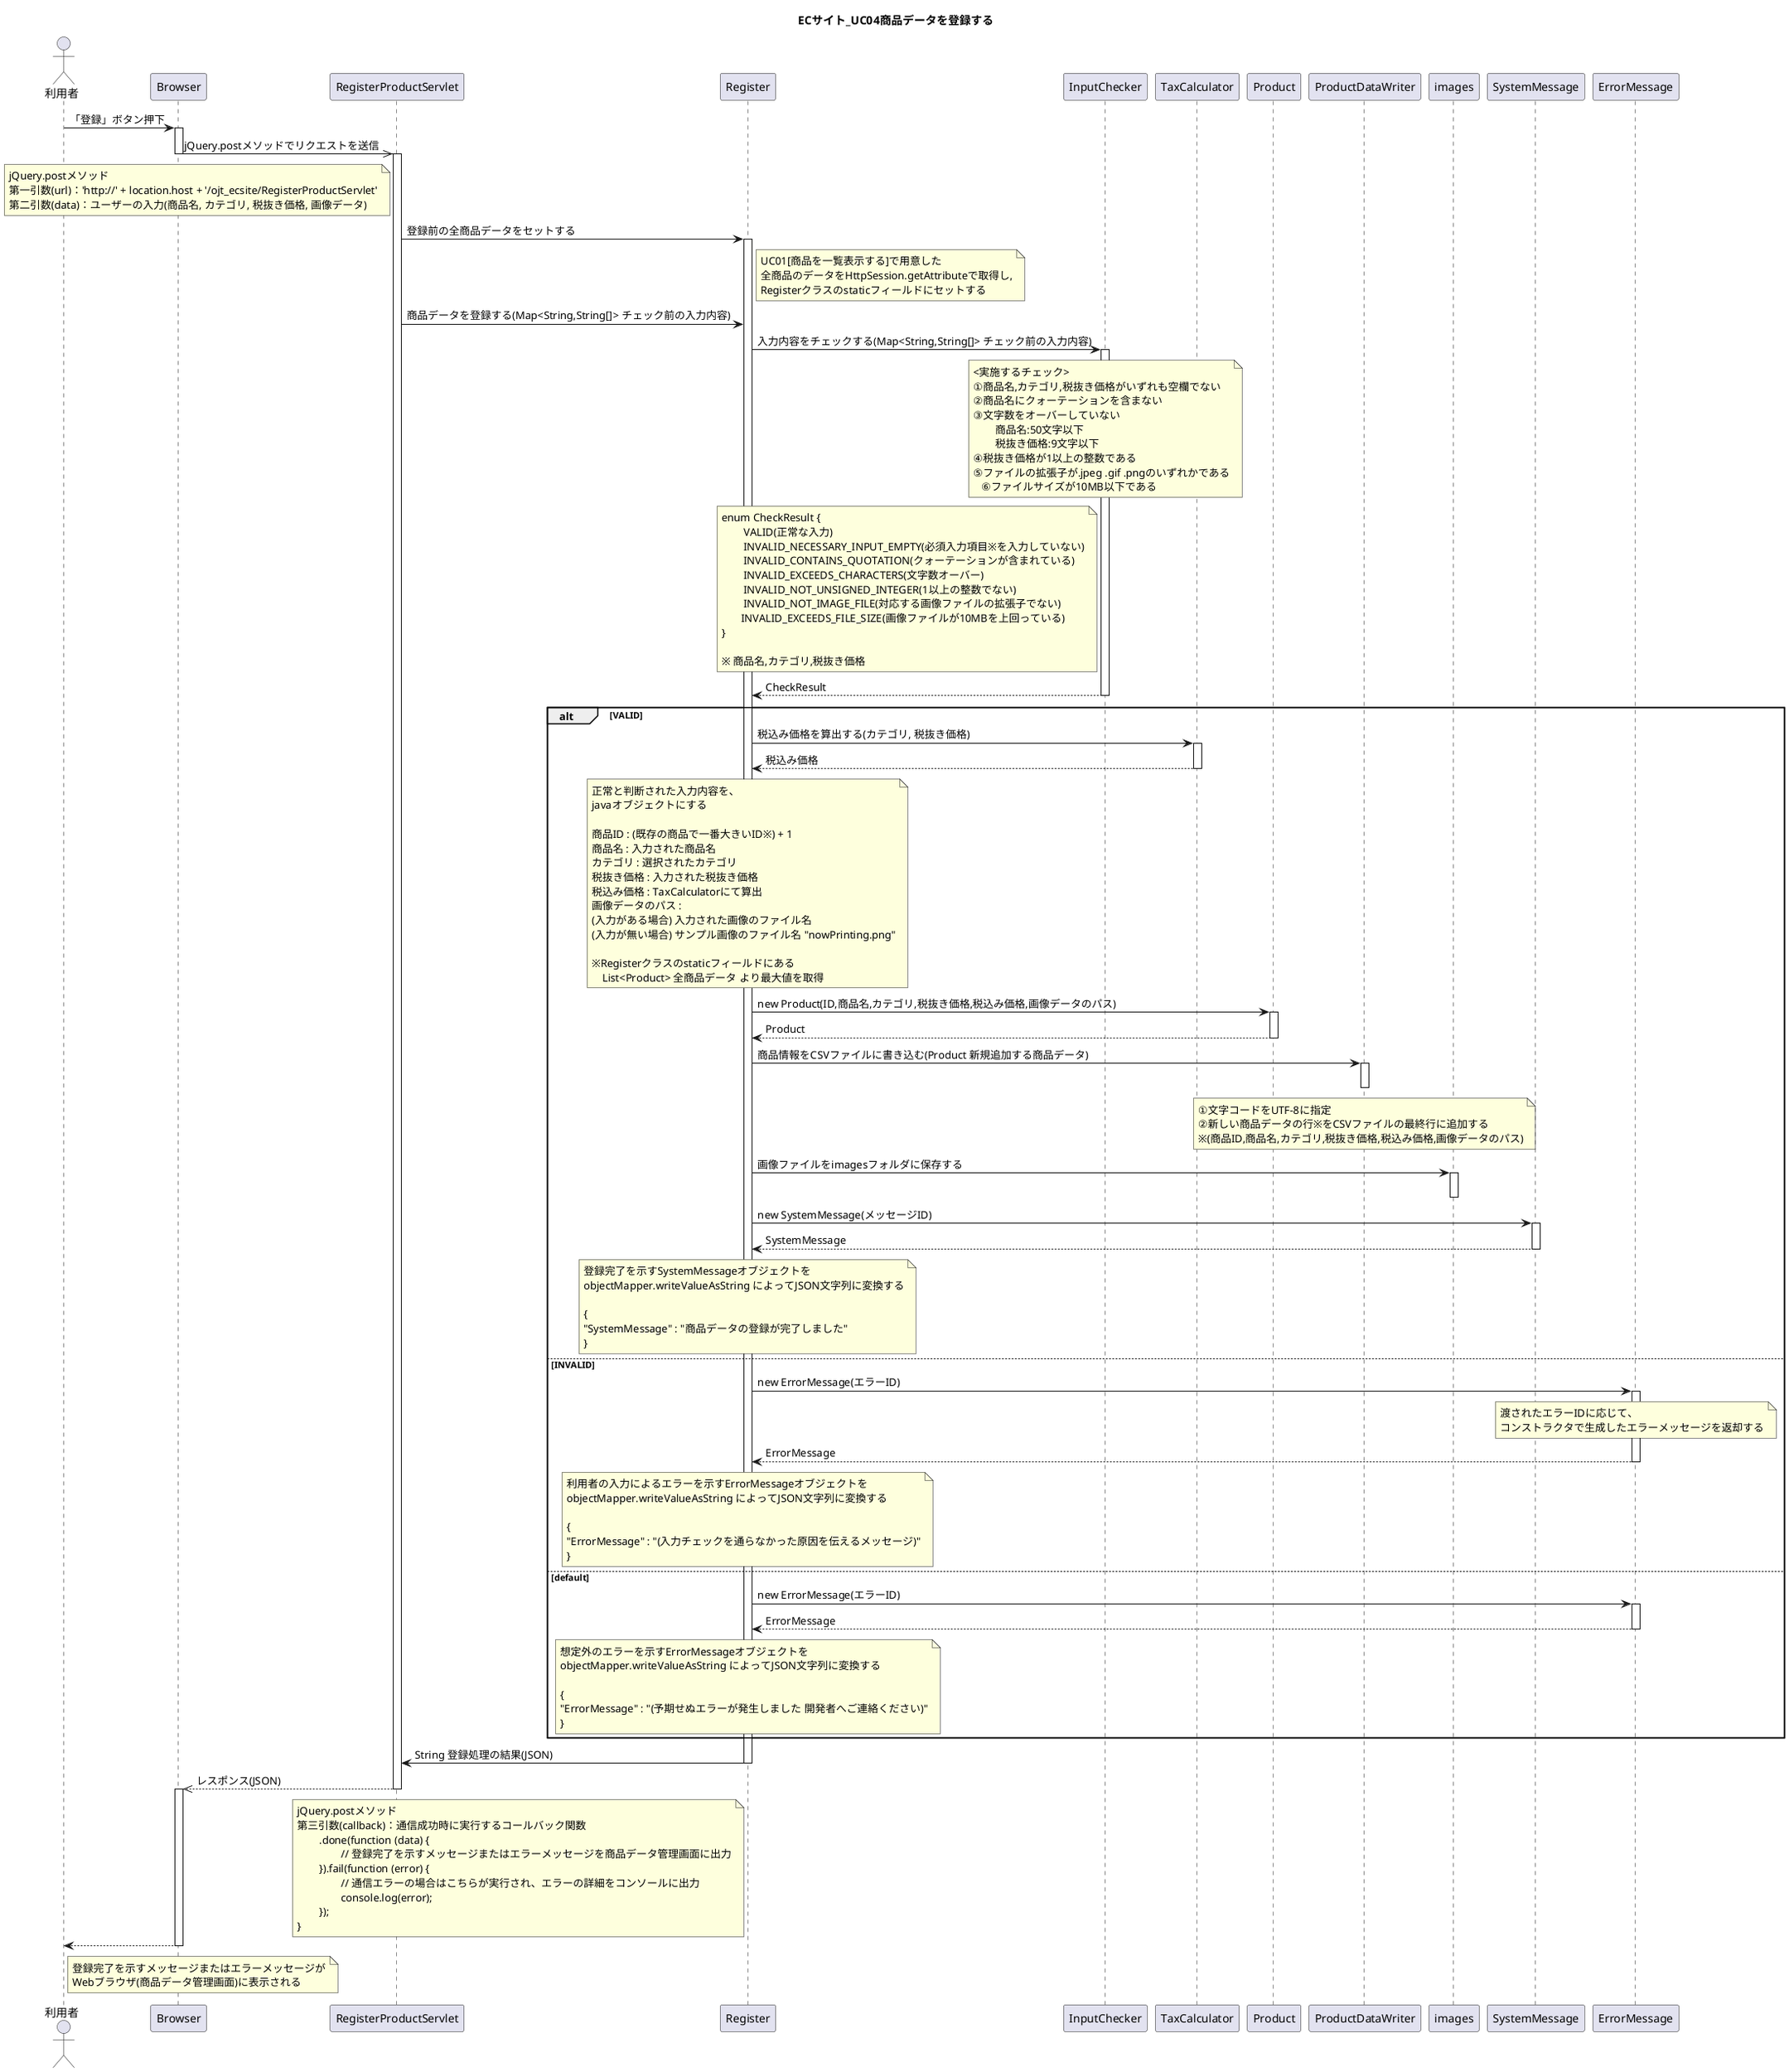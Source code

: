 @startuml
title ECサイト_UC04商品データを登録する

actor 利用者

利用者 -> Browser : 「登録」ボタン押下
activate Browser

Browser ->> RegisterProductServlet : jQuery.postメソッドでリクエストを送信
deactivate Browser
activate RegisterProductServlet

	note left of RegisterProductServlet
	jQuery.postメソッド
	第一引数(url)：'http://' + location.host + '/ojt_ecsite/RegisterProductServlet'
	第二引数(data)：ユーザーの入力(商品名, カテゴリ, 税抜き価格, 画像データ)
	end note

RegisterProductServlet -> Register : 登録前の全商品データをセットする
activate Register
	note right of Register
	UC01[商品を一覧表示する]で用意した
	全商品のデータをHttpSession.getAttributeで取得し,
	Registerクラスのstaticフィールドにセットする
	end note

RegisterProductServlet -> Register : 商品データを登録する(Map<String,String[]> チェック前の入力内容)
Register -> InputChecker : 入力内容をチェックする(Map<String,String[]> チェック前の入力内容)
activate InputChecker

	note over InputChecker
	<実施するチェック>
	①商品名,カテゴリ,税抜き価格がいずれも空欄でない
	②商品名にクォーテーションを含まない
	③文字数をオーバーしていない
		商品名:50文字以下
		税抜き価格:9文字以下
	④税抜き価格が1以上の整数である
	⑤ファイルの拡張子が.jpeg .gif .pngのいずれかである
    ⑥ファイルサイズが10MB以下である
	end note

	note left of InputChecker 
	enum CheckResult {
		VALID(正常な入力)
		INVALID_NECESSARY_INPUT_EMPTY(必須入力項目※を入力していない)
		INVALID_CONTAINS_QUOTATION(クォーテーションが含まれている)
		INVALID_EXCEEDS_CHARACTERS(文字数オーバー)
		INVALID_NOT_UNSIGNED_INTEGER(1以上の整数でない)
		INVALID_NOT_IMAGE_FILE(対応する画像ファイルの拡張子でない)
        INVALID_EXCEEDS_FILE_SIZE(画像ファイルが10MBを上回っている)
	}

	※ 商品名,カテゴリ,税抜き価格
	end note

Register <-- InputChecker : CheckResult
deactivate InputChecker


alt VALID

Register -> TaxCalculator : 税込み価格を算出する(カテゴリ, 税抜き価格)
activate TaxCalculator
Register <-- TaxCalculator : 税込み価格
deactivate TaxCalculator

	note over Register
	正常と判断された入力内容を、
	javaオブジェクトにする

	商品ID : (既存の商品で一番大きいID※) + 1
	商品名 : 入力された商品名
	カテゴリ : 選択されたカテゴリ
	税抜き価格 : 入力された税抜き価格
	税込み価格 : TaxCalculatorにて算出
	画像データのパス : 
	(入力がある場合) 入力された画像のファイル名
	(入力が無い場合) サンプル画像のファイル名 "nowPrinting.png"

	※Registerクラスのstaticフィールドにある
	　List<Product> 全商品データ より最大値を取得
	end note

Register -> Product : new Product(ID,商品名,カテゴリ,税抜き価格,税込み価格,画像データのパス)
activate Product
Register <-- Product : Product
deactivate Product

Register -> ProductDataWriter : 商品情報をCSVファイルに書き込む(Product 新規追加する商品データ)
activate ProductDataWriter
	note over ProductDataWriter
	①文字コードをUTF-8に指定
	②新しい商品データの行※をCSVファイルの最終行に追加する
	※(商品ID,商品名,カテゴリ,税抜き価格,税込み価格,画像データのパス)
	end note
deactivate ProductDataWriter

Register -> images : 画像ファイルをimagesフォルダに保存する
activate images
deactivate images

Register -> SystemMessage : new SystemMessage(メッセージID)
activate SystemMessage
Register <-- SystemMessage : SystemMessage
deactivate SystemMessage

	note over Register
	登録完了を示すSystemMessageオブジェクトを
	objectMapper.writeValueAsString によってJSON文字列に変換する

	{
	"SystemMessage" : "商品データの登録が完了しました"
	}
	end note

else INVALID

Register -> ErrorMessage : new ErrorMessage(エラーID)
activate ErrorMessage

	note over ErrorMessage
	渡されたエラーIDに応じて、
	コンストラクタで生成したエラーメッセージを返却する
	end note

Register <-- ErrorMessage : ErrorMessage
deactivate ErrorMessage

	note over Register
	利用者の入力によるエラーを示すErrorMessageオブジェクトを
	objectMapper.writeValueAsString によってJSON文字列に変換する

	{
	"ErrorMessage" : "(入力チェックを通らなかった原因を伝えるメッセージ)"
	}
	end note

else default

Register -> ErrorMessage : new ErrorMessage(エラーID)
activate ErrorMessage
Register <-- ErrorMessage : ErrorMessage
deactivate ErrorMessage

	note over Register
	想定外のエラーを示すErrorMessageオブジェクトを
	objectMapper.writeValueAsString によってJSON文字列に変換する

	{
	"ErrorMessage" : "(予期せぬエラーが発生しました 開発者へご連絡ください)"
	}
	end note

end

RegisterProductServlet <- Register : String 登録処理の結果(JSON)
deactivate Register
Browser <<-- RegisterProductServlet : レスポンス(JSON)
deactivate RegisterProductServlet
activate Browser

	note left of Register
	jQuery.postメソッド
	第三引数(callback)：通信成功時に実行するコールバック関数
		.done(function (data) {
			// 登録完了を示すメッセージまたはエラーメッセージを商品データ管理画面に出力
		}).fail(function (error) {
			// 通信エラーの場合はこちらが実行され、エラーの詳細をコンソールに出力
			console.log(error);
		});
	}
	end note


利用者 <-- Browser
	note right of 利用者
	登録完了を示すメッセージまたはエラーメッセージが
	Webブラウザ(商品データ管理画面)に表示される
	end note

deactivate Browser

@enduml
